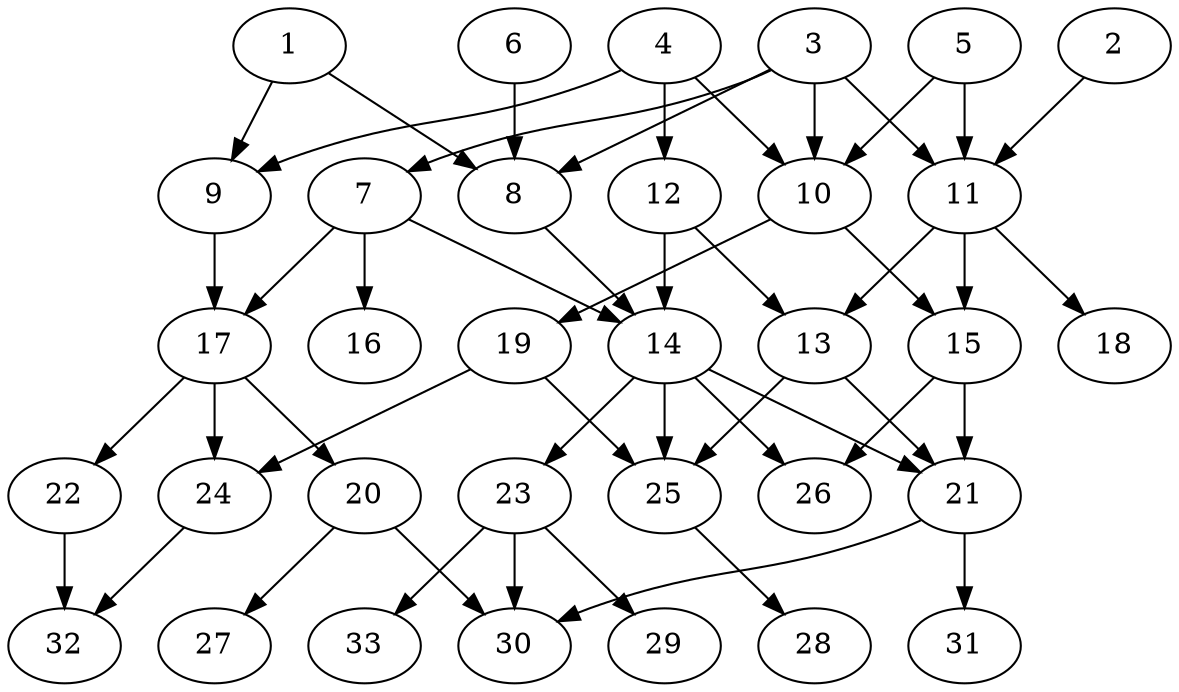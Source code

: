 // DAG (tier=2-normal, mode=data, n=33, ccr=0.444, fat=0.630, density=0.487, regular=0.456, jump=0.128, mindata=2097152, maxdata=16777216)
// DAG automatically generated by daggen at Sun Aug 24 16:33:34 2025
// /home/ermia/Project/Environments/daggen/bin/daggen --dot --ccr 0.444 --fat 0.630 --regular 0.456 --density 0.487 --jump 0.128 --mindata 2097152 --maxdata 16777216 -n 33 
digraph G {
  1 [size="380876014617800832", alpha="0.11", expect_size="190438007308900416"]
  1 -> 8 [size ="148539296448512"]
  1 -> 9 [size ="148539296448512"]
  2 [size="510330649571372302336", alpha="0.05", expect_size="255165324785686151168"]
  2 -> 11 [size ="510886494076928"]
  3 [size="3816811739022615", alpha="0.05", expect_size="1908405869511307"]
  3 -> 7 [size ="85202831409152"]
  3 -> 8 [size ="85202831409152"]
  3 -> 10 [size ="85202831409152"]
  3 -> 11 [size ="85202831409152"]
  4 [size="3358136963355876786176", alpha="0.15", expect_size="1679068481677938393088"]
  4 -> 9 [size ="1793999249604608"]
  4 -> 10 [size ="1793999249604608"]
  4 -> 12 [size ="1793999249604608"]
  5 [size="1531318799505876480", alpha="0.06", expect_size="765659399752938240"]
  5 -> 10 [size ="1707239064731648"]
  5 -> 11 [size ="1707239064731648"]
  6 [size="27397648333108412416", alpha="0.11", expect_size="13698824166554206208"]
  6 -> 8 [size ="72705206386688"]
  7 [size="46631121223417856000", alpha="0.08", expect_size="23315560611708928000"]
  7 -> 14 [size ="103643139276800"]
  7 -> 16 [size ="103643139276800"]
  7 -> 17 [size ="103643139276800"]
  8 [size="55230427524252041216", alpha="0.05", expect_size="27615213762126020608"]
  8 -> 14 [size ="116022510092288"]
  9 [size="23069291549032448000", alpha="0.09", expect_size="11534645774516224000"]
  9 -> 17 [size ="64830518067200"]
  10 [size="3698556662268331008", alpha="0.18", expect_size="1849278331134165504"]
  10 -> 15 [size ="1663720082112512"]
  10 -> 19 [size ="1663720082112512"]
  11 [size="7139967572218567", alpha="0.05", expect_size="3569983786109283"]
  11 -> 13 [size ="416816518135808"]
  11 -> 15 [size ="416816518135808"]
  11 -> 18 [size ="416816518135808"]
  12 [size="117490029415616217088", alpha="0.01", expect_size="58745014707808108544"]
  12 -> 13 [size ="191906931802112"]
  12 -> 14 [size ="191906931802112"]
  13 [size="4519027517279232", alpha="0.08", expect_size="2259513758639616"]
  13 -> 21 [size ="384928692830208"]
  13 -> 25 [size ="384928692830208"]
  14 [size="1268484165571000576", alpha="0.10", expect_size="634242082785500288"]
  14 -> 21 [size ="503970799812608"]
  14 -> 23 [size ="503970799812608"]
  14 -> 25 [size ="503970799812608"]
  14 -> 26 [size ="503970799812608"]
  15 [size="45976285799943592", alpha="0.14", expect_size="22988142899971796"]
  15 -> 21 [size ="959155527483392"]
  15 -> 26 [size ="959155527483392"]
  16 [size="4219647659006402048", alpha="0.18", expect_size="2109823829503201024"]
  17 [size="17139941463211508", alpha="0.02", expect_size="8569970731605754"]
  17 -> 20 [size ="315629395509248"]
  17 -> 22 [size ="315629395509248"]
  17 -> 24 [size ="315629395509248"]
  18 [size="10117684362689362", alpha="0.17", expect_size="5058842181344681"]
  19 [size="206265839823880192000", alpha="0.09", expect_size="103132919911940096000"]
  19 -> 24 [size ="279281087283200"]
  19 -> 25 [size ="279281087283200"]
  20 [size="4919919433380662", alpha="0.13", expect_size="2459959716690331"]
  20 -> 27 [size ="385269714911232"]
  20 -> 30 [size ="385269714911232"]
  21 [size="81037931682436481024", alpha="0.11", expect_size="40518965841218240512"]
  21 -> 30 [size ="149812787806208"]
  21 -> 31 [size ="149812787806208"]
  22 [size="1774528336166815531008", alpha="0.06", expect_size="887264168083407765504"]
  22 -> 32 [size ="1172587551916032"]
  23 [size="1831409706885089067008", alpha="0.11", expect_size="915704853442544533504"]
  23 -> 29 [size ="1197513252012032"]
  23 -> 30 [size ="1197513252012032"]
  23 -> 33 [size ="1197513252012032"]
  24 [size="1871708246301999104000", alpha="0.20", expect_size="935854123150999552000"]
  24 -> 32 [size ="1215016258764800"]
  25 [size="2810843116144617848832", alpha="0.07", expect_size="1405421558072308924416"]
  25 -> 28 [size ="1593361764974592"]
  26 [size="4096000000000000000000", alpha="0.04", expect_size="2048000000000000000000"]
  27 [size="364675039658762043392", alpha="0.13", expect_size="182337519829381021696"]
  28 [size="359480731662603456", alpha="0.11", expect_size="179740365831301728"]
  29 [size="4662096340719193030656", alpha="0.14", expect_size="2331048170359596515328"]
  30 [size="6856736589113463", alpha="0.01", expect_size="3428368294556731"]
  31 [size="224822081672565568", alpha="0.15", expect_size="112411040836282784"]
  32 [size="1307811656302438144", alpha="0.16", expect_size="653905828151219072"]
  33 [size="113952632367659360", alpha="0.18", expect_size="56976316183829680"]
}